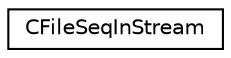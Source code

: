 digraph "Graphical Class Hierarchy"
{
 // LATEX_PDF_SIZE
  edge [fontname="Helvetica",fontsize="10",labelfontname="Helvetica",labelfontsize="10"];
  node [fontname="Helvetica",fontsize="10",shape=record];
  rankdir="LR";
  Node0 [label="CFileSeqInStream",height=0.2,width=0.4,color="black", fillcolor="white", style="filled",URL="$struct_c_file_seq_in_stream.html",tooltip=" "];
}

